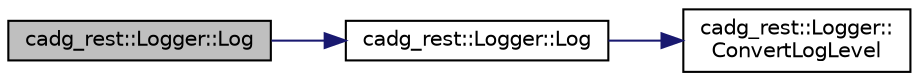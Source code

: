 digraph "cadg_rest::Logger::Log"
{
 // LATEX_PDF_SIZE
  edge [fontname="Helvetica",fontsize="10",labelfontname="Helvetica",labelfontsize="10"];
  node [fontname="Helvetica",fontsize="10",shape=record];
  rankdir="LR";
  Node16 [label="cadg_rest::Logger::Log",height=0.2,width=0.4,color="black", fillcolor="grey75", style="filled", fontcolor="black",tooltip="Generic log method for logging method calls."];
  Node16 -> Node17 [color="midnightblue",fontsize="10",style="solid",fontname="Helvetica"];
  Node17 [label="cadg_rest::Logger::Log",height=0.2,width=0.4,color="black", fillcolor="white", style="filled",URL="$classcadg__rest_1_1_logger.html#a192e92e4e3137687bedbfd1157257e78",tooltip="Generic log method."];
  Node17 -> Node18 [color="midnightblue",fontsize="10",style="solid",fontname="Helvetica"];
  Node18 [label="cadg_rest::Logger::\lConvertLogLevel",height=0.2,width=0.4,color="black", fillcolor="white", style="filled",URL="$classcadg__rest_1_1_logger.html#a16fc28a4f058a0ccfccd894925668021",tooltip="Translates log_level for spdlog."];
}
